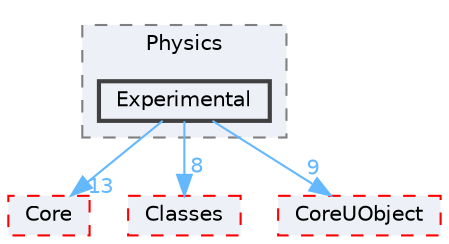 digraph "Experimental"
{
 // INTERACTIVE_SVG=YES
 // LATEX_PDF_SIZE
  bgcolor="transparent";
  edge [fontname=Helvetica,fontsize=10,labelfontname=Helvetica,labelfontsize=10];
  node [fontname=Helvetica,fontsize=10,shape=box,height=0.2,width=0.4];
  compound=true
  subgraph clusterdir_e4d788d18f5ee910765f74a097937858 {
    graph [ bgcolor="#edf0f7", pencolor="grey50", label="Physics", fontname=Helvetica,fontsize=10 style="filled,dashed", URL="dir_e4d788d18f5ee910765f74a097937858.html",tooltip=""]
  dir_c9185bc289df922a1cf8b93fa05a3775 [label="Experimental", fillcolor="#edf0f7", color="grey25", style="filled,bold", URL="dir_c9185bc289df922a1cf8b93fa05a3775.html",tooltip=""];
  }
  dir_0e6cddcc9caa1238c7f3774224afaa45 [label="Core", fillcolor="#edf0f7", color="red", style="filled,dashed", URL="dir_0e6cddcc9caa1238c7f3774224afaa45.html",tooltip=""];
  dir_0ed647eebe6ffcaa496d3842b7cec6ce [label="Classes", fillcolor="#edf0f7", color="red", style="filled,dashed", URL="dir_0ed647eebe6ffcaa496d3842b7cec6ce.html",tooltip=""];
  dir_4c499e5e32e2b4479ad7e552df73eeae [label="CoreUObject", fillcolor="#edf0f7", color="red", style="filled,dashed", URL="dir_4c499e5e32e2b4479ad7e552df73eeae.html",tooltip=""];
  dir_c9185bc289df922a1cf8b93fa05a3775->dir_0e6cddcc9caa1238c7f3774224afaa45 [headlabel="13", labeldistance=1.5 headhref="dir_000383_000266.html" href="dir_000383_000266.html" color="steelblue1" fontcolor="steelblue1"];
  dir_c9185bc289df922a1cf8b93fa05a3775->dir_0ed647eebe6ffcaa496d3842b7cec6ce [headlabel="8", labeldistance=1.5 headhref="dir_000383_000193.html" href="dir_000383_000193.html" color="steelblue1" fontcolor="steelblue1"];
  dir_c9185bc289df922a1cf8b93fa05a3775->dir_4c499e5e32e2b4479ad7e552df73eeae [headlabel="9", labeldistance=1.5 headhref="dir_000383_000268.html" href="dir_000383_000268.html" color="steelblue1" fontcolor="steelblue1"];
}
